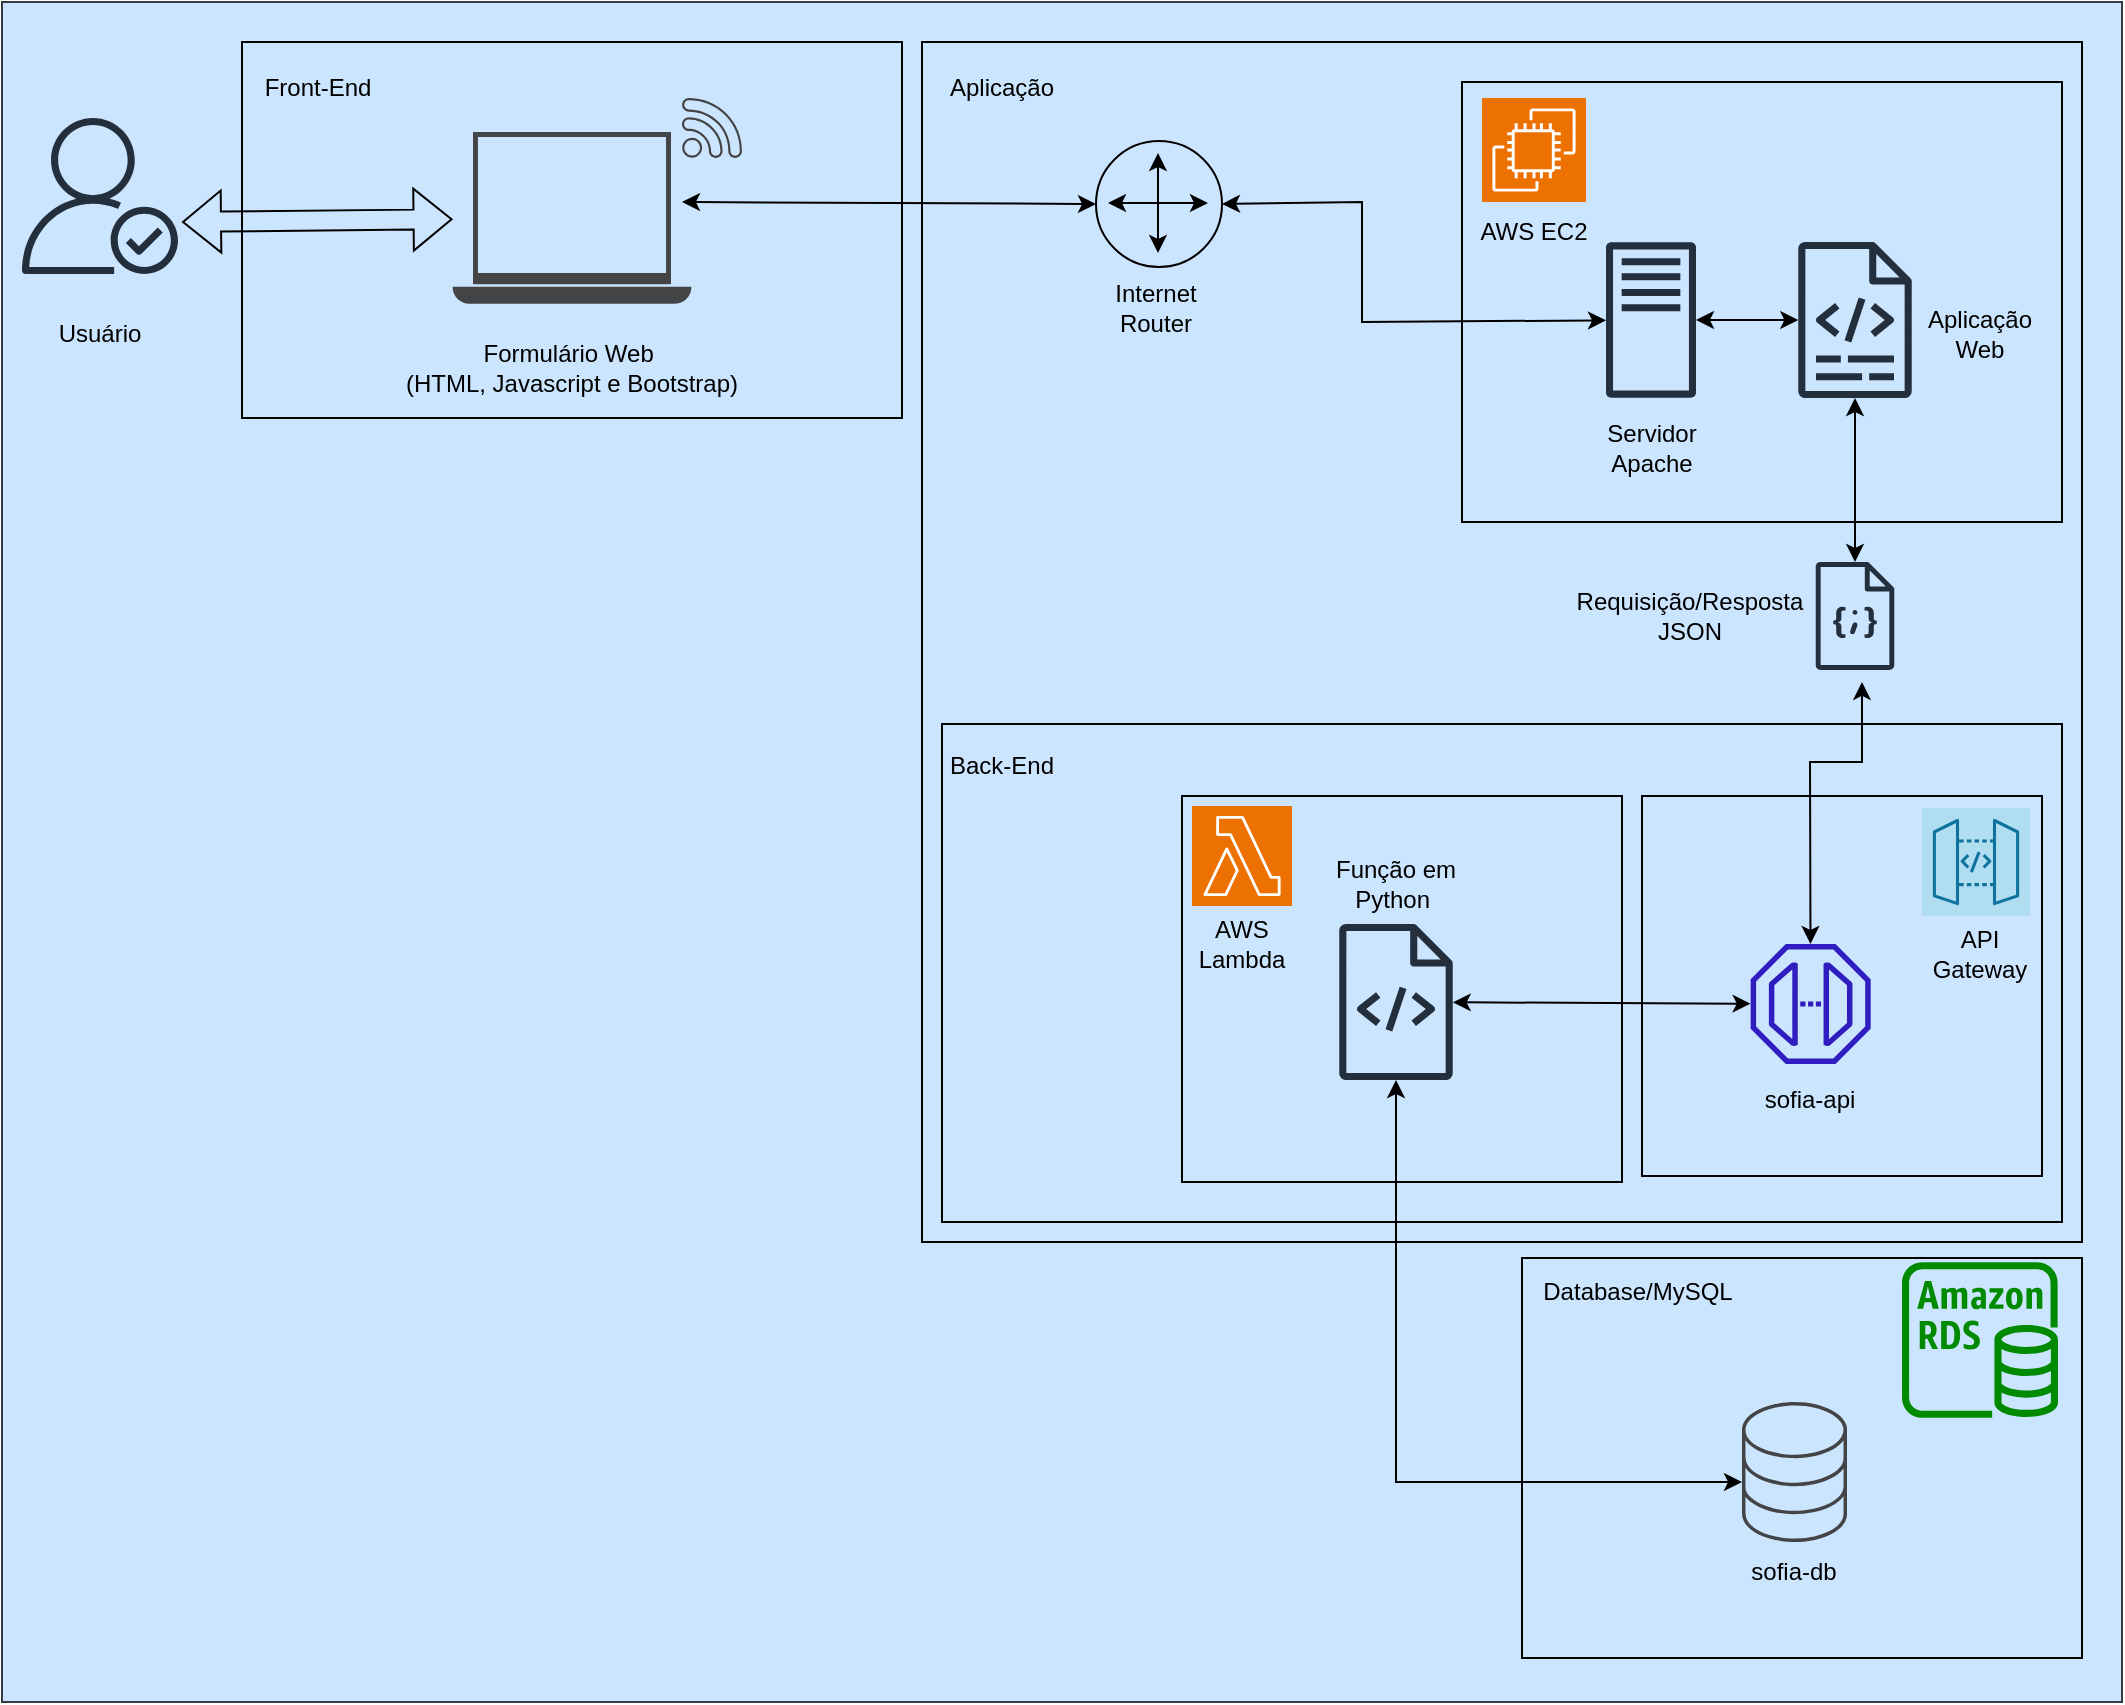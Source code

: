 <mxfile version="24.5.2" type="github">
  <diagram name="Página-1" id="LlY6xRic4FnlabZBLyWc">
    <mxGraphModel dx="1882" dy="1757" grid="1" gridSize="10" guides="1" tooltips="1" connect="1" arrows="1" fold="1" page="1" pageScale="1" pageWidth="827" pageHeight="1169" background="#ffffff" math="0" shadow="0">
      <root>
        <mxCell id="0" />
        <mxCell id="1" parent="0" />
        <mxCell id="THmE8fpVxCZ4CfQZJ60t-85" value="" style="group;fillColor=#647687;strokeColor=#314354;fontColor=#ffffff;" vertex="1" connectable="0" parent="1">
          <mxGeometry x="-50" y="-100" width="1060" height="850" as="geometry" />
        </mxCell>
        <mxCell id="THmE8fpVxCZ4CfQZJ60t-84" value="" style="rounded=0;whiteSpace=wrap;html=1;fillStyle=solid;fillColor=#cce5ff;strokeColor=#36393d;" vertex="1" parent="THmE8fpVxCZ4CfQZJ60t-85">
          <mxGeometry width="1060" height="850" as="geometry" />
        </mxCell>
        <mxCell id="THmE8fpVxCZ4CfQZJ60t-78" value="" style="rounded=0;whiteSpace=wrap;html=1;fillColor=none;" vertex="1" parent="THmE8fpVxCZ4CfQZJ60t-85">
          <mxGeometry x="760" y="628" width="280" height="200" as="geometry" />
        </mxCell>
        <mxCell id="THmE8fpVxCZ4CfQZJ60t-69" value="" style="rounded=0;whiteSpace=wrap;html=1;fillColor=none;" vertex="1" parent="THmE8fpVxCZ4CfQZJ60t-85">
          <mxGeometry x="590" y="397" width="220" height="193" as="geometry" />
        </mxCell>
        <mxCell id="THmE8fpVxCZ4CfQZJ60t-24" value="" style="rounded=0;whiteSpace=wrap;html=1;fillColor=none;" vertex="1" parent="THmE8fpVxCZ4CfQZJ60t-85">
          <mxGeometry x="460" y="20" width="580" height="600" as="geometry" />
        </mxCell>
        <mxCell id="THmE8fpVxCZ4CfQZJ60t-67" value="" style="rounded=0;whiteSpace=wrap;html=1;gradientColor=default;fillColor=none;" vertex="1" parent="THmE8fpVxCZ4CfQZJ60t-85">
          <mxGeometry x="820" y="397" width="200" height="190" as="geometry" />
        </mxCell>
        <mxCell id="THmE8fpVxCZ4CfQZJ60t-58" value="" style="rounded=0;whiteSpace=wrap;html=1;fillColor=none;" vertex="1" parent="THmE8fpVxCZ4CfQZJ60t-85">
          <mxGeometry x="470" y="361" width="560" height="249" as="geometry" />
        </mxCell>
        <mxCell id="THmE8fpVxCZ4CfQZJ60t-60" value="" style="rounded=0;whiteSpace=wrap;html=1;fillColor=#2f1dbf;sketch=0;outlineConnect=0;strokeColor=#0e8088;dashed=0;verticalLabelPosition=bottom;verticalAlign=top;fontStyle=0;aspect=fixed;pointerEvents=1;shape=mxgraph.aws4.endpoint;" vertex="1" parent="THmE8fpVxCZ4CfQZJ60t-85">
          <mxGeometry x="870" y="471" width="68.66" height="60" as="geometry" />
        </mxCell>
        <mxCell id="THmE8fpVxCZ4CfQZJ60t-52" value="" style="rounded=0;whiteSpace=wrap;html=1;fillColor=none;" vertex="1" parent="THmE8fpVxCZ4CfQZJ60t-85">
          <mxGeometry x="730" y="40" width="300" height="220" as="geometry" />
        </mxCell>
        <mxCell id="THmE8fpVxCZ4CfQZJ60t-23" value="Aplicação" style="text;html=1;align=center;verticalAlign=middle;whiteSpace=wrap;rounded=0;" vertex="1" parent="THmE8fpVxCZ4CfQZJ60t-85">
          <mxGeometry x="470" y="28" width="60" height="30" as="geometry" />
        </mxCell>
        <mxCell id="THmE8fpVxCZ4CfQZJ60t-27" value="" style="rounded=0;whiteSpace=wrap;html=1;fillColor=none;" vertex="1" parent="THmE8fpVxCZ4CfQZJ60t-85">
          <mxGeometry x="120" y="20" width="330" height="188" as="geometry" />
        </mxCell>
        <mxCell id="THmE8fpVxCZ4CfQZJ60t-28" value="" style="sketch=0;outlineConnect=0;fontColor=#232F3E;gradientColor=none;fillColor=#232F3D;strokeColor=none;dashed=0;verticalLabelPosition=bottom;verticalAlign=top;align=center;html=1;fontSize=12;fontStyle=0;aspect=fixed;pointerEvents=1;shape=mxgraph.aws4.authenticated_user;" vertex="1" parent="THmE8fpVxCZ4CfQZJ60t-85">
          <mxGeometry x="10" y="58" width="78" height="78" as="geometry" />
        </mxCell>
        <mxCell id="THmE8fpVxCZ4CfQZJ60t-29" value="" style="sketch=0;pointerEvents=1;shadow=0;dashed=0;html=1;strokeColor=none;fillColor=#434445;aspect=fixed;labelPosition=center;verticalLabelPosition=bottom;verticalAlign=top;align=center;outlineConnect=0;shape=mxgraph.vvd.wi_fi;" vertex="1" parent="THmE8fpVxCZ4CfQZJ60t-85">
          <mxGeometry x="340" y="48" width="30" height="30" as="geometry" />
        </mxCell>
        <mxCell id="THmE8fpVxCZ4CfQZJ60t-30" value="" style="sketch=0;pointerEvents=1;shadow=0;dashed=0;html=1;strokeColor=none;fillColor=#434445;aspect=fixed;labelPosition=center;verticalLabelPosition=bottom;verticalAlign=top;align=center;outlineConnect=0;shape=mxgraph.vvd.laptop;" vertex="1" parent="THmE8fpVxCZ4CfQZJ60t-85">
          <mxGeometry x="225.28" y="65" width="119.44" height="86" as="geometry" />
        </mxCell>
        <mxCell id="THmE8fpVxCZ4CfQZJ60t-31" value="Front-End" style="text;html=1;align=center;verticalAlign=middle;whiteSpace=wrap;rounded=0;" vertex="1" parent="THmE8fpVxCZ4CfQZJ60t-85">
          <mxGeometry x="128" y="28" width="60" height="30" as="geometry" />
        </mxCell>
        <mxCell id="THmE8fpVxCZ4CfQZJ60t-32" value="Formulário Web&amp;nbsp;&lt;br&gt;(HTML, Javascript e Bootstrap)" style="text;html=1;align=center;verticalAlign=middle;whiteSpace=wrap;rounded=0;" vertex="1" parent="THmE8fpVxCZ4CfQZJ60t-85">
          <mxGeometry x="195" y="168" width="180" height="30" as="geometry" />
        </mxCell>
        <mxCell id="THmE8fpVxCZ4CfQZJ60t-33" value="Usuário" style="text;html=1;align=center;verticalAlign=middle;whiteSpace=wrap;rounded=0;" vertex="1" parent="THmE8fpVxCZ4CfQZJ60t-85">
          <mxGeometry x="19" y="151" width="60" height="30" as="geometry" />
        </mxCell>
        <mxCell id="THmE8fpVxCZ4CfQZJ60t-34" value="" style="sketch=0;points=[[0,0,0],[0.25,0,0],[0.5,0,0],[0.75,0,0],[1,0,0],[0,1,0],[0.25,1,0],[0.5,1,0],[0.75,1,0],[1,1,0],[0,0.25,0],[0,0.5,0],[0,0.75,0],[1,0.25,0],[1,0.5,0],[1,0.75,0]];outlineConnect=0;fontColor=#232F3E;fillColor=#ED7100;strokeColor=#ffffff;dashed=0;verticalLabelPosition=bottom;verticalAlign=top;align=center;html=1;fontSize=12;fontStyle=0;aspect=fixed;shape=mxgraph.aws4.resourceIcon;resIcon=mxgraph.aws4.lambda;" vertex="1" parent="THmE8fpVxCZ4CfQZJ60t-85">
          <mxGeometry x="595" y="402" width="50" height="50" as="geometry" />
        </mxCell>
        <mxCell id="THmE8fpVxCZ4CfQZJ60t-35" value="" style="sketch=0;points=[[0,0,0],[0.25,0,0],[0.5,0,0],[0.75,0,0],[1,0,0],[0,1,0],[0.25,1,0],[0.5,1,0],[0.75,1,0],[1,1,0],[0,0.25,0],[0,0.5,0],[0,0.75,0],[1,0.25,0],[1,0.5,0],[1,0.75,0]];outlineConnect=0;fontColor=#232F3E;fillColor=#ED7100;strokeColor=#ffffff;dashed=0;verticalLabelPosition=bottom;verticalAlign=top;align=center;html=1;fontSize=12;fontStyle=0;aspect=fixed;shape=mxgraph.aws4.resourceIcon;resIcon=mxgraph.aws4.ec2;" vertex="1" parent="THmE8fpVxCZ4CfQZJ60t-85">
          <mxGeometry x="740" y="48" width="52" height="52" as="geometry" />
        </mxCell>
        <mxCell id="THmE8fpVxCZ4CfQZJ60t-36" value="" style="sketch=0;points=[[0,0,0],[0.25,0,0],[0.5,0,0],[0.75,0,0],[1,0,0],[0,1,0],[0.25,1,0],[0.5,1,0],[0.75,1,0],[1,1,0],[0,0.25,0],[0,0.5,0],[0,0.75,0],[1,0.25,0],[1,0.5,0],[1,0.75,0]];outlineConnect=0;fillColor=#b1ddf0;strokeColor=#10739e;dashed=0;verticalLabelPosition=bottom;verticalAlign=top;align=center;html=1;fontSize=12;fontStyle=0;aspect=fixed;shape=mxgraph.aws4.resourceIcon;resIcon=mxgraph.aws4.api_gateway;" vertex="1" parent="THmE8fpVxCZ4CfQZJ60t-85">
          <mxGeometry x="960" y="403" width="54" height="54" as="geometry" />
        </mxCell>
        <mxCell id="THmE8fpVxCZ4CfQZJ60t-37" value="" style="sketch=0;outlineConnect=0;fillColor=#008a00;strokeColor=#005700;dashed=0;verticalLabelPosition=bottom;verticalAlign=top;align=center;html=1;fontSize=12;fontStyle=0;aspect=fixed;pointerEvents=1;shape=mxgraph.aws4.rds_instance;fontColor=#ffffff;" vertex="1" parent="THmE8fpVxCZ4CfQZJ60t-85">
          <mxGeometry x="950" y="630" width="78" height="78" as="geometry" />
        </mxCell>
        <mxCell id="THmE8fpVxCZ4CfQZJ60t-38" value="" style="sketch=0;outlineConnect=0;fontColor=#232F3E;gradientColor=none;fillColor=#232F3D;strokeColor=none;dashed=0;verticalLabelPosition=bottom;verticalAlign=top;align=center;html=1;fontSize=12;fontStyle=0;aspect=fixed;pointerEvents=1;shape=mxgraph.aws4.traditional_server;" vertex="1" parent="THmE8fpVxCZ4CfQZJ60t-85">
          <mxGeometry x="802" y="120" width="45" height="78" as="geometry" />
        </mxCell>
        <mxCell id="THmE8fpVxCZ4CfQZJ60t-39" value="Servidor Apache" style="text;html=1;align=center;verticalAlign=middle;whiteSpace=wrap;rounded=0;" vertex="1" parent="THmE8fpVxCZ4CfQZJ60t-85">
          <mxGeometry x="794.5" y="208" width="60" height="30" as="geometry" />
        </mxCell>
        <mxCell id="THmE8fpVxCZ4CfQZJ60t-48" value="" style="endArrow=classic;startArrow=classic;html=1;rounded=0;entryX=0;entryY=0.5;entryDx=0;entryDy=0;" edge="1" parent="THmE8fpVxCZ4CfQZJ60t-85" target="THmE8fpVxCZ4CfQZJ60t-40">
          <mxGeometry width="50" height="50" relative="1" as="geometry">
            <mxPoint x="340" y="100" as="sourcePoint" />
            <mxPoint x="570" y="250" as="targetPoint" />
          </mxGeometry>
        </mxCell>
        <mxCell id="THmE8fpVxCZ4CfQZJ60t-50" value="" style="endArrow=classic;startArrow=classic;html=1;rounded=0;exitX=1;exitY=0.5;exitDx=0;exitDy=0;" edge="1" parent="THmE8fpVxCZ4CfQZJ60t-85" source="THmE8fpVxCZ4CfQZJ60t-40" target="THmE8fpVxCZ4CfQZJ60t-38">
          <mxGeometry width="50" height="50" relative="1" as="geometry">
            <mxPoint x="650" y="133.5" as="sourcePoint" />
            <mxPoint x="740" y="133.5" as="targetPoint" />
            <Array as="points">
              <mxPoint x="680" y="100" />
              <mxPoint x="680" y="140" />
              <mxPoint x="680" y="160" />
            </Array>
          </mxGeometry>
        </mxCell>
        <mxCell id="THmE8fpVxCZ4CfQZJ60t-51" value="Internet&lt;div&gt;Router&lt;/div&gt;" style="text;html=1;align=center;verticalAlign=middle;whiteSpace=wrap;rounded=0;" vertex="1" parent="THmE8fpVxCZ4CfQZJ60t-85">
          <mxGeometry x="547" y="138" width="60" height="30" as="geometry" />
        </mxCell>
        <mxCell id="THmE8fpVxCZ4CfQZJ60t-53" value="AWS EC2" style="text;html=1;align=center;verticalAlign=middle;whiteSpace=wrap;rounded=0;" vertex="1" parent="THmE8fpVxCZ4CfQZJ60t-85">
          <mxGeometry x="736" y="100" width="60" height="30" as="geometry" />
        </mxCell>
        <mxCell id="THmE8fpVxCZ4CfQZJ60t-54" value="" style="sketch=0;outlineConnect=0;fontColor=#232F3E;gradientColor=none;fillColor=#232F3D;strokeColor=none;dashed=0;verticalLabelPosition=bottom;verticalAlign=top;align=center;html=1;fontSize=12;fontStyle=0;aspect=fixed;pointerEvents=1;shape=mxgraph.aws4.logs;" vertex="1" parent="THmE8fpVxCZ4CfQZJ60t-85">
          <mxGeometry x="898" y="120" width="57" height="78" as="geometry" />
        </mxCell>
        <mxCell id="THmE8fpVxCZ4CfQZJ60t-56" value="" style="endArrow=classic;startArrow=classic;html=1;rounded=0;" edge="1" parent="THmE8fpVxCZ4CfQZJ60t-85" source="THmE8fpVxCZ4CfQZJ60t-38" target="THmE8fpVxCZ4CfQZJ60t-54">
          <mxGeometry width="50" height="50" relative="1" as="geometry">
            <mxPoint x="660" y="320" as="sourcePoint" />
            <mxPoint x="710" y="270" as="targetPoint" />
          </mxGeometry>
        </mxCell>
        <mxCell id="THmE8fpVxCZ4CfQZJ60t-57" value="Aplicação&lt;div&gt;Web&lt;/div&gt;" style="text;html=1;align=center;verticalAlign=middle;whiteSpace=wrap;rounded=0;" vertex="1" parent="THmE8fpVxCZ4CfQZJ60t-85">
          <mxGeometry x="959" y="151" width="60" height="30" as="geometry" />
        </mxCell>
        <mxCell id="THmE8fpVxCZ4CfQZJ60t-59" value="Back-End" style="text;html=1;align=center;verticalAlign=middle;whiteSpace=wrap;rounded=0;" vertex="1" parent="THmE8fpVxCZ4CfQZJ60t-85">
          <mxGeometry x="470" y="367" width="60" height="30" as="geometry" />
        </mxCell>
        <mxCell id="THmE8fpVxCZ4CfQZJ60t-61" value="API Gateway" style="text;html=1;align=center;verticalAlign=middle;whiteSpace=wrap;rounded=0;" vertex="1" parent="THmE8fpVxCZ4CfQZJ60t-85">
          <mxGeometry x="959.46" y="461" width="60" height="30" as="geometry" />
        </mxCell>
        <mxCell id="THmE8fpVxCZ4CfQZJ60t-63" value="" style="sketch=0;outlineConnect=0;fontColor=#232F3E;gradientColor=none;fillColor=#232F3D;strokeColor=none;dashed=0;verticalLabelPosition=bottom;verticalAlign=top;align=center;html=1;fontSize=12;fontStyle=0;aspect=fixed;pointerEvents=1;shape=mxgraph.aws4.json_script;" vertex="1" parent="THmE8fpVxCZ4CfQZJ60t-85">
          <mxGeometry x="906.77" y="280" width="39.46" height="54" as="geometry" />
        </mxCell>
        <mxCell id="THmE8fpVxCZ4CfQZJ60t-64" value="AWS&lt;div&gt;Lambda&lt;/div&gt;" style="text;html=1;align=center;verticalAlign=middle;whiteSpace=wrap;rounded=0;" vertex="1" parent="THmE8fpVxCZ4CfQZJ60t-85">
          <mxGeometry x="590" y="456" width="60" height="30" as="geometry" />
        </mxCell>
        <mxCell id="THmE8fpVxCZ4CfQZJ60t-65" value="" style="sketch=0;outlineConnect=0;fontColor=#232F3E;gradientColor=none;fillColor=#232F3D;strokeColor=none;dashed=0;verticalLabelPosition=bottom;verticalAlign=top;align=center;html=1;fontSize=12;fontStyle=0;aspect=fixed;pointerEvents=1;shape=mxgraph.aws4.source_code;" vertex="1" parent="THmE8fpVxCZ4CfQZJ60t-85">
          <mxGeometry x="668.5" y="461" width="57" height="78" as="geometry" />
        </mxCell>
        <mxCell id="THmE8fpVxCZ4CfQZJ60t-66" value="Função em Python&amp;nbsp;" style="text;html=1;align=center;verticalAlign=middle;whiteSpace=wrap;rounded=0;" vertex="1" parent="THmE8fpVxCZ4CfQZJ60t-85">
          <mxGeometry x="661.25" y="426" width="71.5" height="30" as="geometry" />
        </mxCell>
        <mxCell id="THmE8fpVxCZ4CfQZJ60t-72" value="" style="shape=flexArrow;endArrow=classic;startArrow=classic;html=1;rounded=0;" edge="1" parent="THmE8fpVxCZ4CfQZJ60t-85" target="THmE8fpVxCZ4CfQZJ60t-30">
          <mxGeometry width="100" height="100" relative="1" as="geometry">
            <mxPoint x="90" y="110" as="sourcePoint" />
            <mxPoint x="590" y="310" as="targetPoint" />
          </mxGeometry>
        </mxCell>
        <mxCell id="THmE8fpVxCZ4CfQZJ60t-73" value="" style="endArrow=classic;startArrow=classic;html=1;rounded=0;" edge="1" parent="THmE8fpVxCZ4CfQZJ60t-85" source="THmE8fpVxCZ4CfQZJ60t-63" target="THmE8fpVxCZ4CfQZJ60t-54">
          <mxGeometry width="50" height="50" relative="1" as="geometry">
            <mxPoint x="520" y="380" as="sourcePoint" />
            <mxPoint x="570" y="330" as="targetPoint" />
          </mxGeometry>
        </mxCell>
        <mxCell id="THmE8fpVxCZ4CfQZJ60t-74" value="" style="endArrow=classic;startArrow=classic;html=1;rounded=0;entryX=0.589;entryY=1.111;entryDx=0;entryDy=0;entryPerimeter=0;" edge="1" parent="THmE8fpVxCZ4CfQZJ60t-85" source="THmE8fpVxCZ4CfQZJ60t-60" target="THmE8fpVxCZ4CfQZJ60t-63">
          <mxGeometry width="50" height="50" relative="1" as="geometry">
            <mxPoint x="520" y="380" as="sourcePoint" />
            <mxPoint x="570" y="330" as="targetPoint" />
            <Array as="points">
              <mxPoint x="904" y="380" />
              <mxPoint x="930" y="380" />
            </Array>
          </mxGeometry>
        </mxCell>
        <mxCell id="THmE8fpVxCZ4CfQZJ60t-75" value="Requisição/Resposta JSON" style="text;html=1;align=center;verticalAlign=middle;whiteSpace=wrap;rounded=0;" vertex="1" parent="THmE8fpVxCZ4CfQZJ60t-85">
          <mxGeometry x="790" y="292" width="108" height="30" as="geometry" />
        </mxCell>
        <mxCell id="THmE8fpVxCZ4CfQZJ60t-76" value="" style="endArrow=classic;startArrow=classic;html=1;rounded=0;" edge="1" parent="THmE8fpVxCZ4CfQZJ60t-85" source="THmE8fpVxCZ4CfQZJ60t-65" target="THmE8fpVxCZ4CfQZJ60t-60">
          <mxGeometry width="50" height="50" relative="1" as="geometry">
            <mxPoint x="520" y="380" as="sourcePoint" />
            <mxPoint x="570" y="330" as="targetPoint" />
          </mxGeometry>
        </mxCell>
        <mxCell id="THmE8fpVxCZ4CfQZJ60t-77" value="sofia-api" style="text;html=1;align=center;verticalAlign=middle;whiteSpace=wrap;rounded=0;" vertex="1" parent="THmE8fpVxCZ4CfQZJ60t-85">
          <mxGeometry x="874.33" y="534" width="60" height="30" as="geometry" />
        </mxCell>
        <mxCell id="THmE8fpVxCZ4CfQZJ60t-80" value="" style="sketch=0;pointerEvents=1;shadow=0;dashed=0;html=1;strokeColor=none;fillColor=#434445;aspect=fixed;labelPosition=center;verticalLabelPosition=bottom;verticalAlign=top;align=center;outlineConnect=0;shape=mxgraph.vvd.storage;" vertex="1" parent="THmE8fpVxCZ4CfQZJ60t-85">
          <mxGeometry x="870" y="700" width="52.5" height="70" as="geometry" />
        </mxCell>
        <mxCell id="THmE8fpVxCZ4CfQZJ60t-81" value="sofia-db" style="text;html=1;align=center;verticalAlign=middle;whiteSpace=wrap;rounded=0;" vertex="1" parent="THmE8fpVxCZ4CfQZJ60t-85">
          <mxGeometry x="866.25" y="770" width="60" height="30" as="geometry" />
        </mxCell>
        <mxCell id="THmE8fpVxCZ4CfQZJ60t-82" value="Database/MySQL" style="text;html=1;align=center;verticalAlign=middle;whiteSpace=wrap;rounded=0;" vertex="1" parent="THmE8fpVxCZ4CfQZJ60t-85">
          <mxGeometry x="764.5" y="630" width="105.5" height="30" as="geometry" />
        </mxCell>
        <mxCell id="THmE8fpVxCZ4CfQZJ60t-83" value="" style="endArrow=classic;startArrow=classic;html=1;rounded=0;" edge="1" parent="THmE8fpVxCZ4CfQZJ60t-85" target="THmE8fpVxCZ4CfQZJ60t-65">
          <mxGeometry width="50" height="50" relative="1" as="geometry">
            <mxPoint x="870" y="740" as="sourcePoint" />
            <mxPoint x="570" y="570" as="targetPoint" />
            <Array as="points">
              <mxPoint x="697" y="740" />
            </Array>
          </mxGeometry>
        </mxCell>
        <mxCell id="THmE8fpVxCZ4CfQZJ60t-40" value="" style="ellipse;whiteSpace=wrap;html=1;aspect=fixed;fillColor=none;" vertex="1" parent="THmE8fpVxCZ4CfQZJ60t-85">
          <mxGeometry x="547" y="69.5" width="63" height="63" as="geometry" />
        </mxCell>
        <mxCell id="THmE8fpVxCZ4CfQZJ60t-42" value="" style="endArrow=classic;startArrow=classic;html=1;rounded=0;" edge="1" parent="THmE8fpVxCZ4CfQZJ60t-85">
          <mxGeometry width="50" height="50" relative="1" as="geometry">
            <mxPoint x="553" y="100.5" as="sourcePoint" />
            <mxPoint x="603" y="100.5" as="targetPoint" />
          </mxGeometry>
        </mxCell>
        <mxCell id="THmE8fpVxCZ4CfQZJ60t-43" value="" style="endArrow=classic;startArrow=classic;html=1;rounded=0;" edge="1" parent="THmE8fpVxCZ4CfQZJ60t-85">
          <mxGeometry width="50" height="50" relative="1" as="geometry">
            <mxPoint x="578" y="125.5" as="sourcePoint" />
            <mxPoint x="578" y="75.5" as="targetPoint" />
          </mxGeometry>
        </mxCell>
      </root>
    </mxGraphModel>
  </diagram>
</mxfile>
